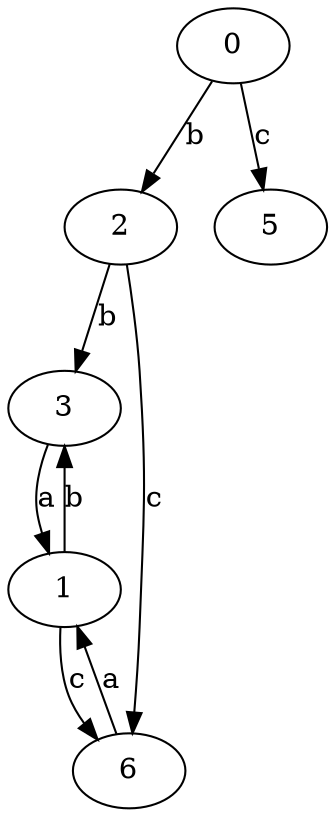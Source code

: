 strict digraph  {
0;
1;
2;
3;
5;
6;
0 -> 2  [label=b];
0 -> 5  [label=c];
1 -> 3  [label=b];
1 -> 6  [label=c];
2 -> 3  [label=b];
2 -> 6  [label=c];
3 -> 1  [label=a];
6 -> 1  [label=a];
}
